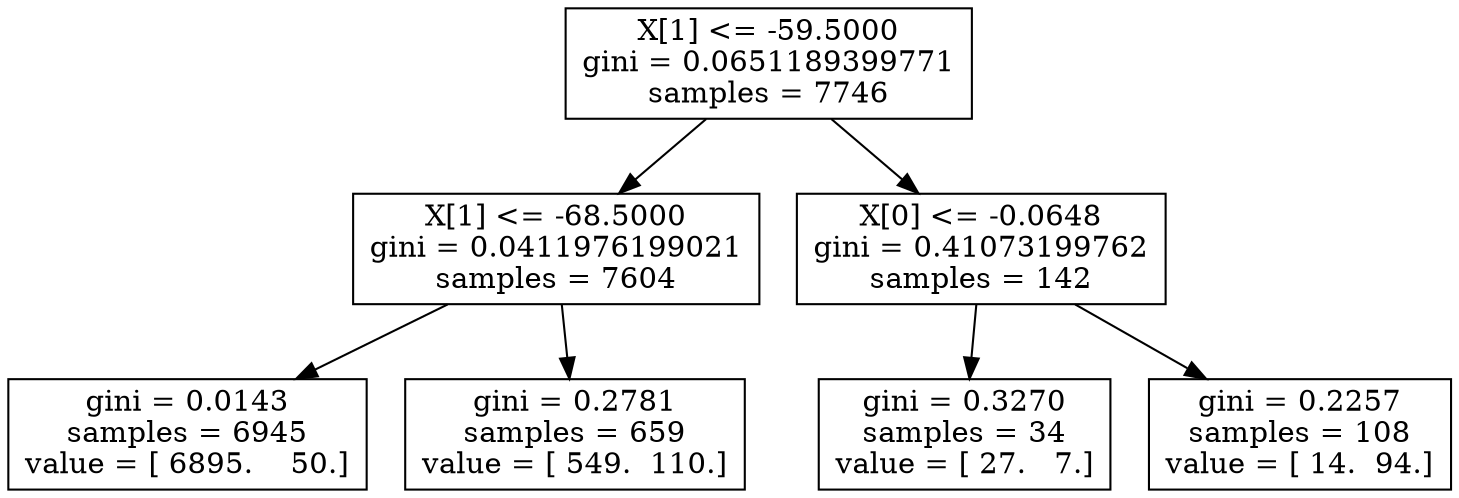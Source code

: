 digraph Tree {
0 [label="X[1] <= -59.5000\ngini = 0.0651189399771\nsamples = 7746", shape="box"] ;
1 [label="X[1] <= -68.5000\ngini = 0.0411976199021\nsamples = 7604", shape="box"] ;
0 -> 1 ;
2 [label="gini = 0.0143\nsamples = 6945\nvalue = [ 6895.    50.]", shape="box"] ;
1 -> 2 ;
3 [label="gini = 0.2781\nsamples = 659\nvalue = [ 549.  110.]", shape="box"] ;
1 -> 3 ;
4 [label="X[0] <= -0.0648\ngini = 0.41073199762\nsamples = 142", shape="box"] ;
0 -> 4 ;
5 [label="gini = 0.3270\nsamples = 34\nvalue = [ 27.   7.]", shape="box"] ;
4 -> 5 ;
6 [label="gini = 0.2257\nsamples = 108\nvalue = [ 14.  94.]", shape="box"] ;
4 -> 6 ;
}